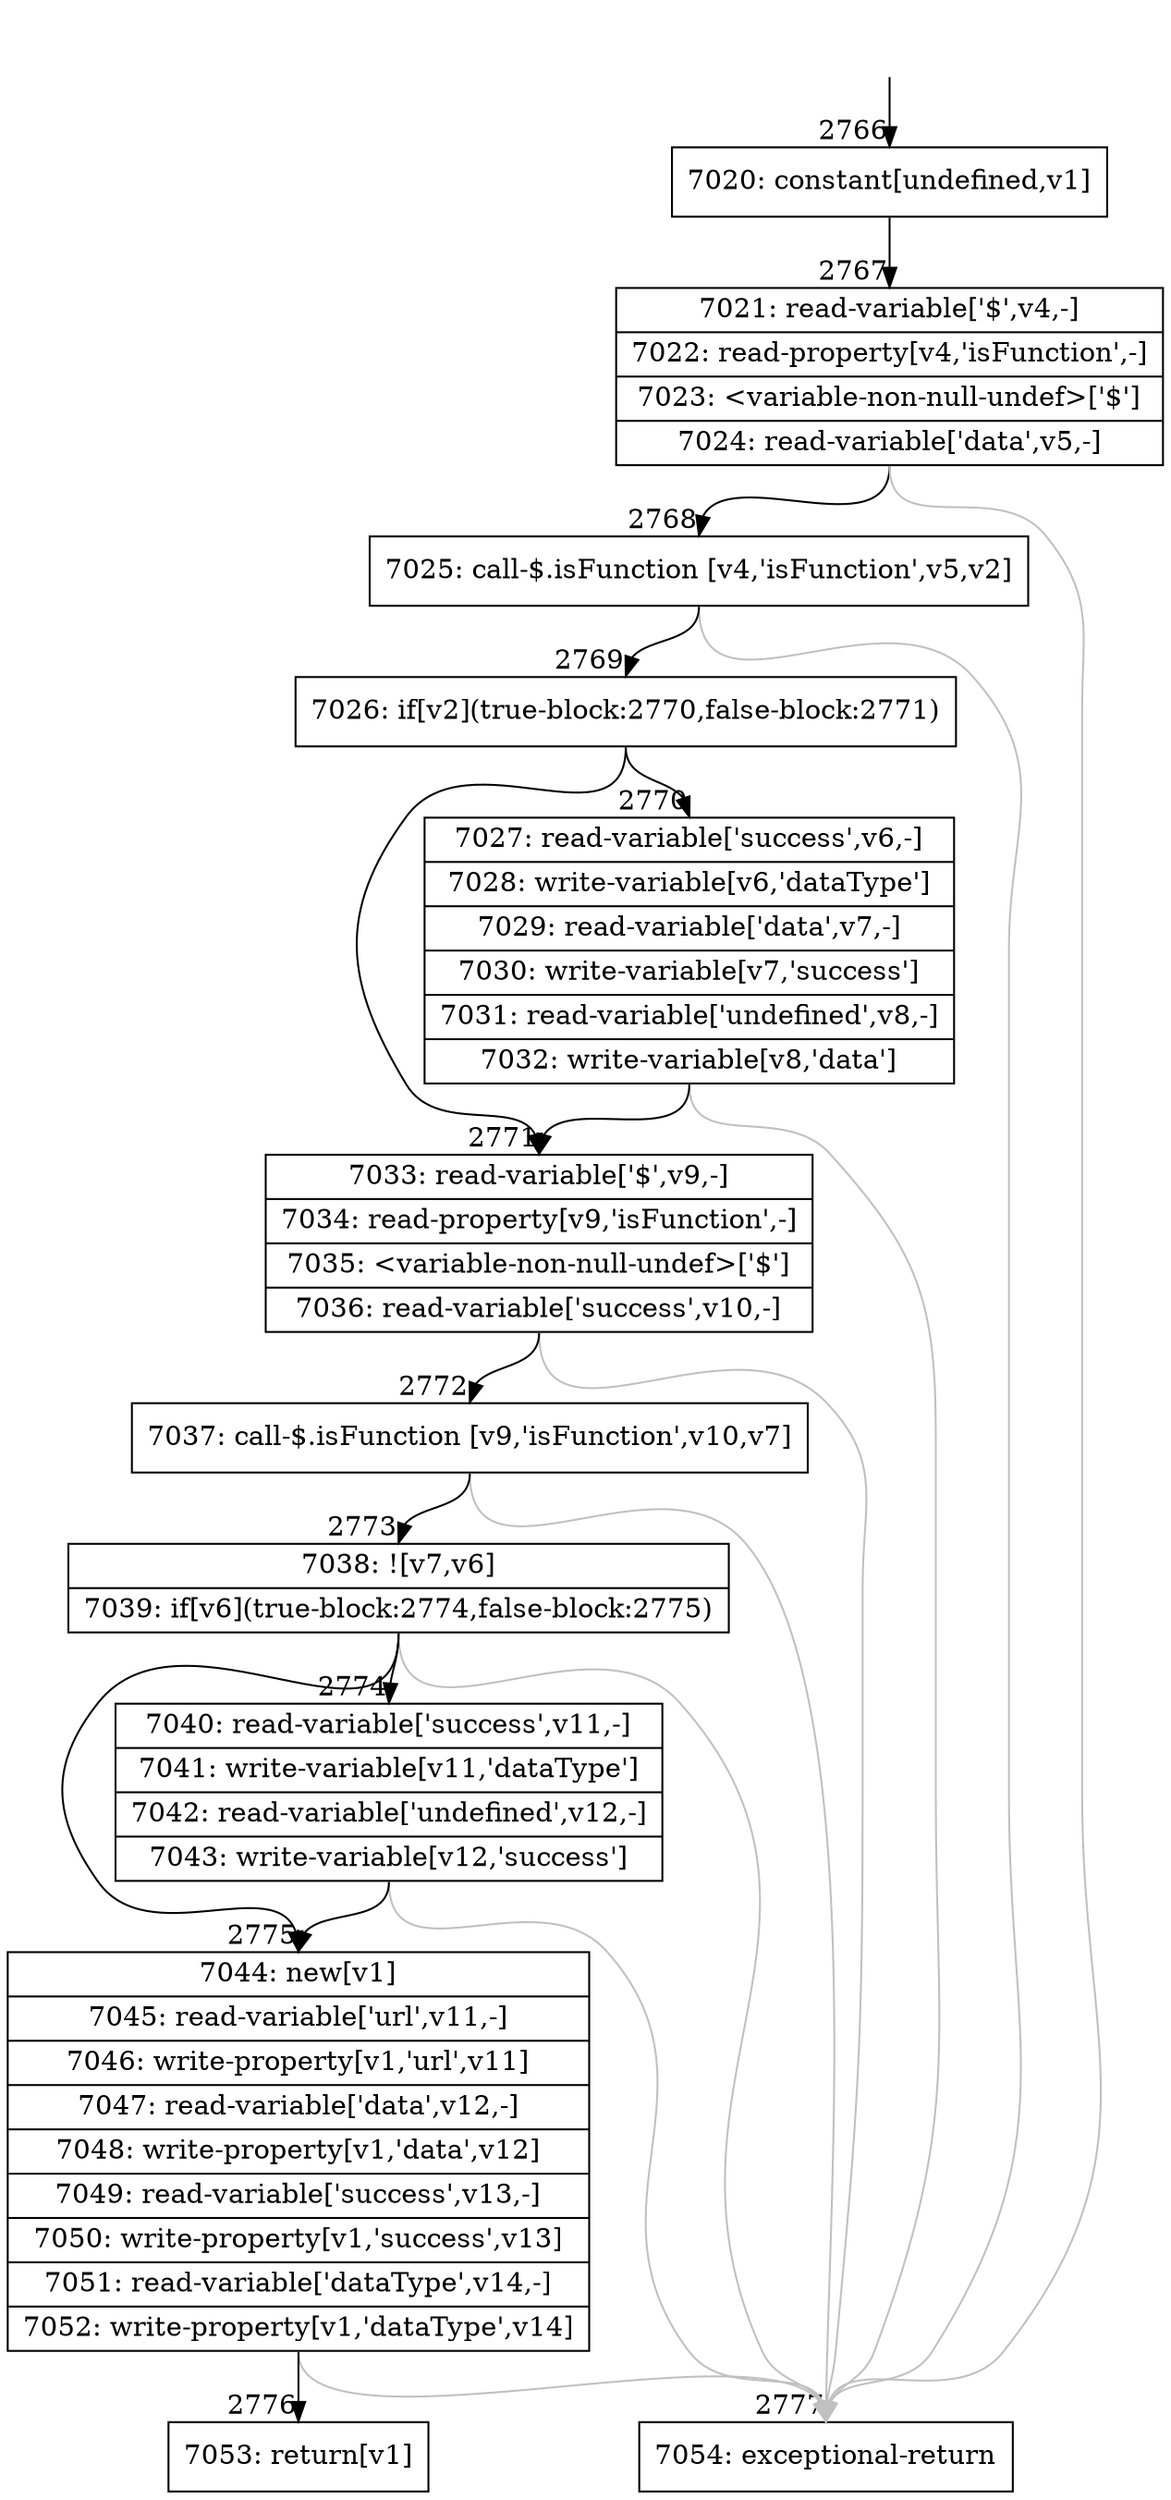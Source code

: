 digraph {
rankdir="TD"
BB_entry234[shape=none,label=""];
BB_entry234 -> BB2766 [tailport=s, headport=n, headlabel="    2766"]
BB2766 [shape=record label="{7020: constant[undefined,v1]}" ] 
BB2766 -> BB2767 [tailport=s, headport=n, headlabel="      2767"]
BB2767 [shape=record label="{7021: read-variable['$',v4,-]|7022: read-property[v4,'isFunction',-]|7023: \<variable-non-null-undef\>['$']|7024: read-variable['data',v5,-]}" ] 
BB2767 -> BB2768 [tailport=s, headport=n, headlabel="      2768"]
BB2767 -> BB2777 [tailport=s, headport=n, color=gray, headlabel="      2777"]
BB2768 [shape=record label="{7025: call-$.isFunction [v4,'isFunction',v5,v2]}" ] 
BB2768 -> BB2769 [tailport=s, headport=n, headlabel="      2769"]
BB2768 -> BB2777 [tailport=s, headport=n, color=gray]
BB2769 [shape=record label="{7026: if[v2](true-block:2770,false-block:2771)}" ] 
BB2769 -> BB2770 [tailport=s, headport=n, headlabel="      2770"]
BB2769 -> BB2771 [tailport=s, headport=n, headlabel="      2771"]
BB2770 [shape=record label="{7027: read-variable['success',v6,-]|7028: write-variable[v6,'dataType']|7029: read-variable['data',v7,-]|7030: write-variable[v7,'success']|7031: read-variable['undefined',v8,-]|7032: write-variable[v8,'data']}" ] 
BB2770 -> BB2771 [tailport=s, headport=n]
BB2770 -> BB2777 [tailport=s, headport=n, color=gray]
BB2771 [shape=record label="{7033: read-variable['$',v9,-]|7034: read-property[v9,'isFunction',-]|7035: \<variable-non-null-undef\>['$']|7036: read-variable['success',v10,-]}" ] 
BB2771 -> BB2772 [tailport=s, headport=n, headlabel="      2772"]
BB2771 -> BB2777 [tailport=s, headport=n, color=gray]
BB2772 [shape=record label="{7037: call-$.isFunction [v9,'isFunction',v10,v7]}" ] 
BB2772 -> BB2773 [tailport=s, headport=n, headlabel="      2773"]
BB2772 -> BB2777 [tailport=s, headport=n, color=gray]
BB2773 [shape=record label="{7038: ![v7,v6]|7039: if[v6](true-block:2774,false-block:2775)}" ] 
BB2773 -> BB2774 [tailport=s, headport=n, headlabel="      2774"]
BB2773 -> BB2775 [tailport=s, headport=n, headlabel="      2775"]
BB2773 -> BB2777 [tailport=s, headport=n, color=gray]
BB2774 [shape=record label="{7040: read-variable['success',v11,-]|7041: write-variable[v11,'dataType']|7042: read-variable['undefined',v12,-]|7043: write-variable[v12,'success']}" ] 
BB2774 -> BB2775 [tailport=s, headport=n]
BB2774 -> BB2777 [tailport=s, headport=n, color=gray]
BB2775 [shape=record label="{7044: new[v1]|7045: read-variable['url',v11,-]|7046: write-property[v1,'url',v11]|7047: read-variable['data',v12,-]|7048: write-property[v1,'data',v12]|7049: read-variable['success',v13,-]|7050: write-property[v1,'success',v13]|7051: read-variable['dataType',v14,-]|7052: write-property[v1,'dataType',v14]}" ] 
BB2775 -> BB2776 [tailport=s, headport=n, headlabel="      2776"]
BB2775 -> BB2777 [tailport=s, headport=n, color=gray]
BB2776 [shape=record label="{7053: return[v1]}" ] 
BB2777 [shape=record label="{7054: exceptional-return}" ] 
//#$~ 1452
}
